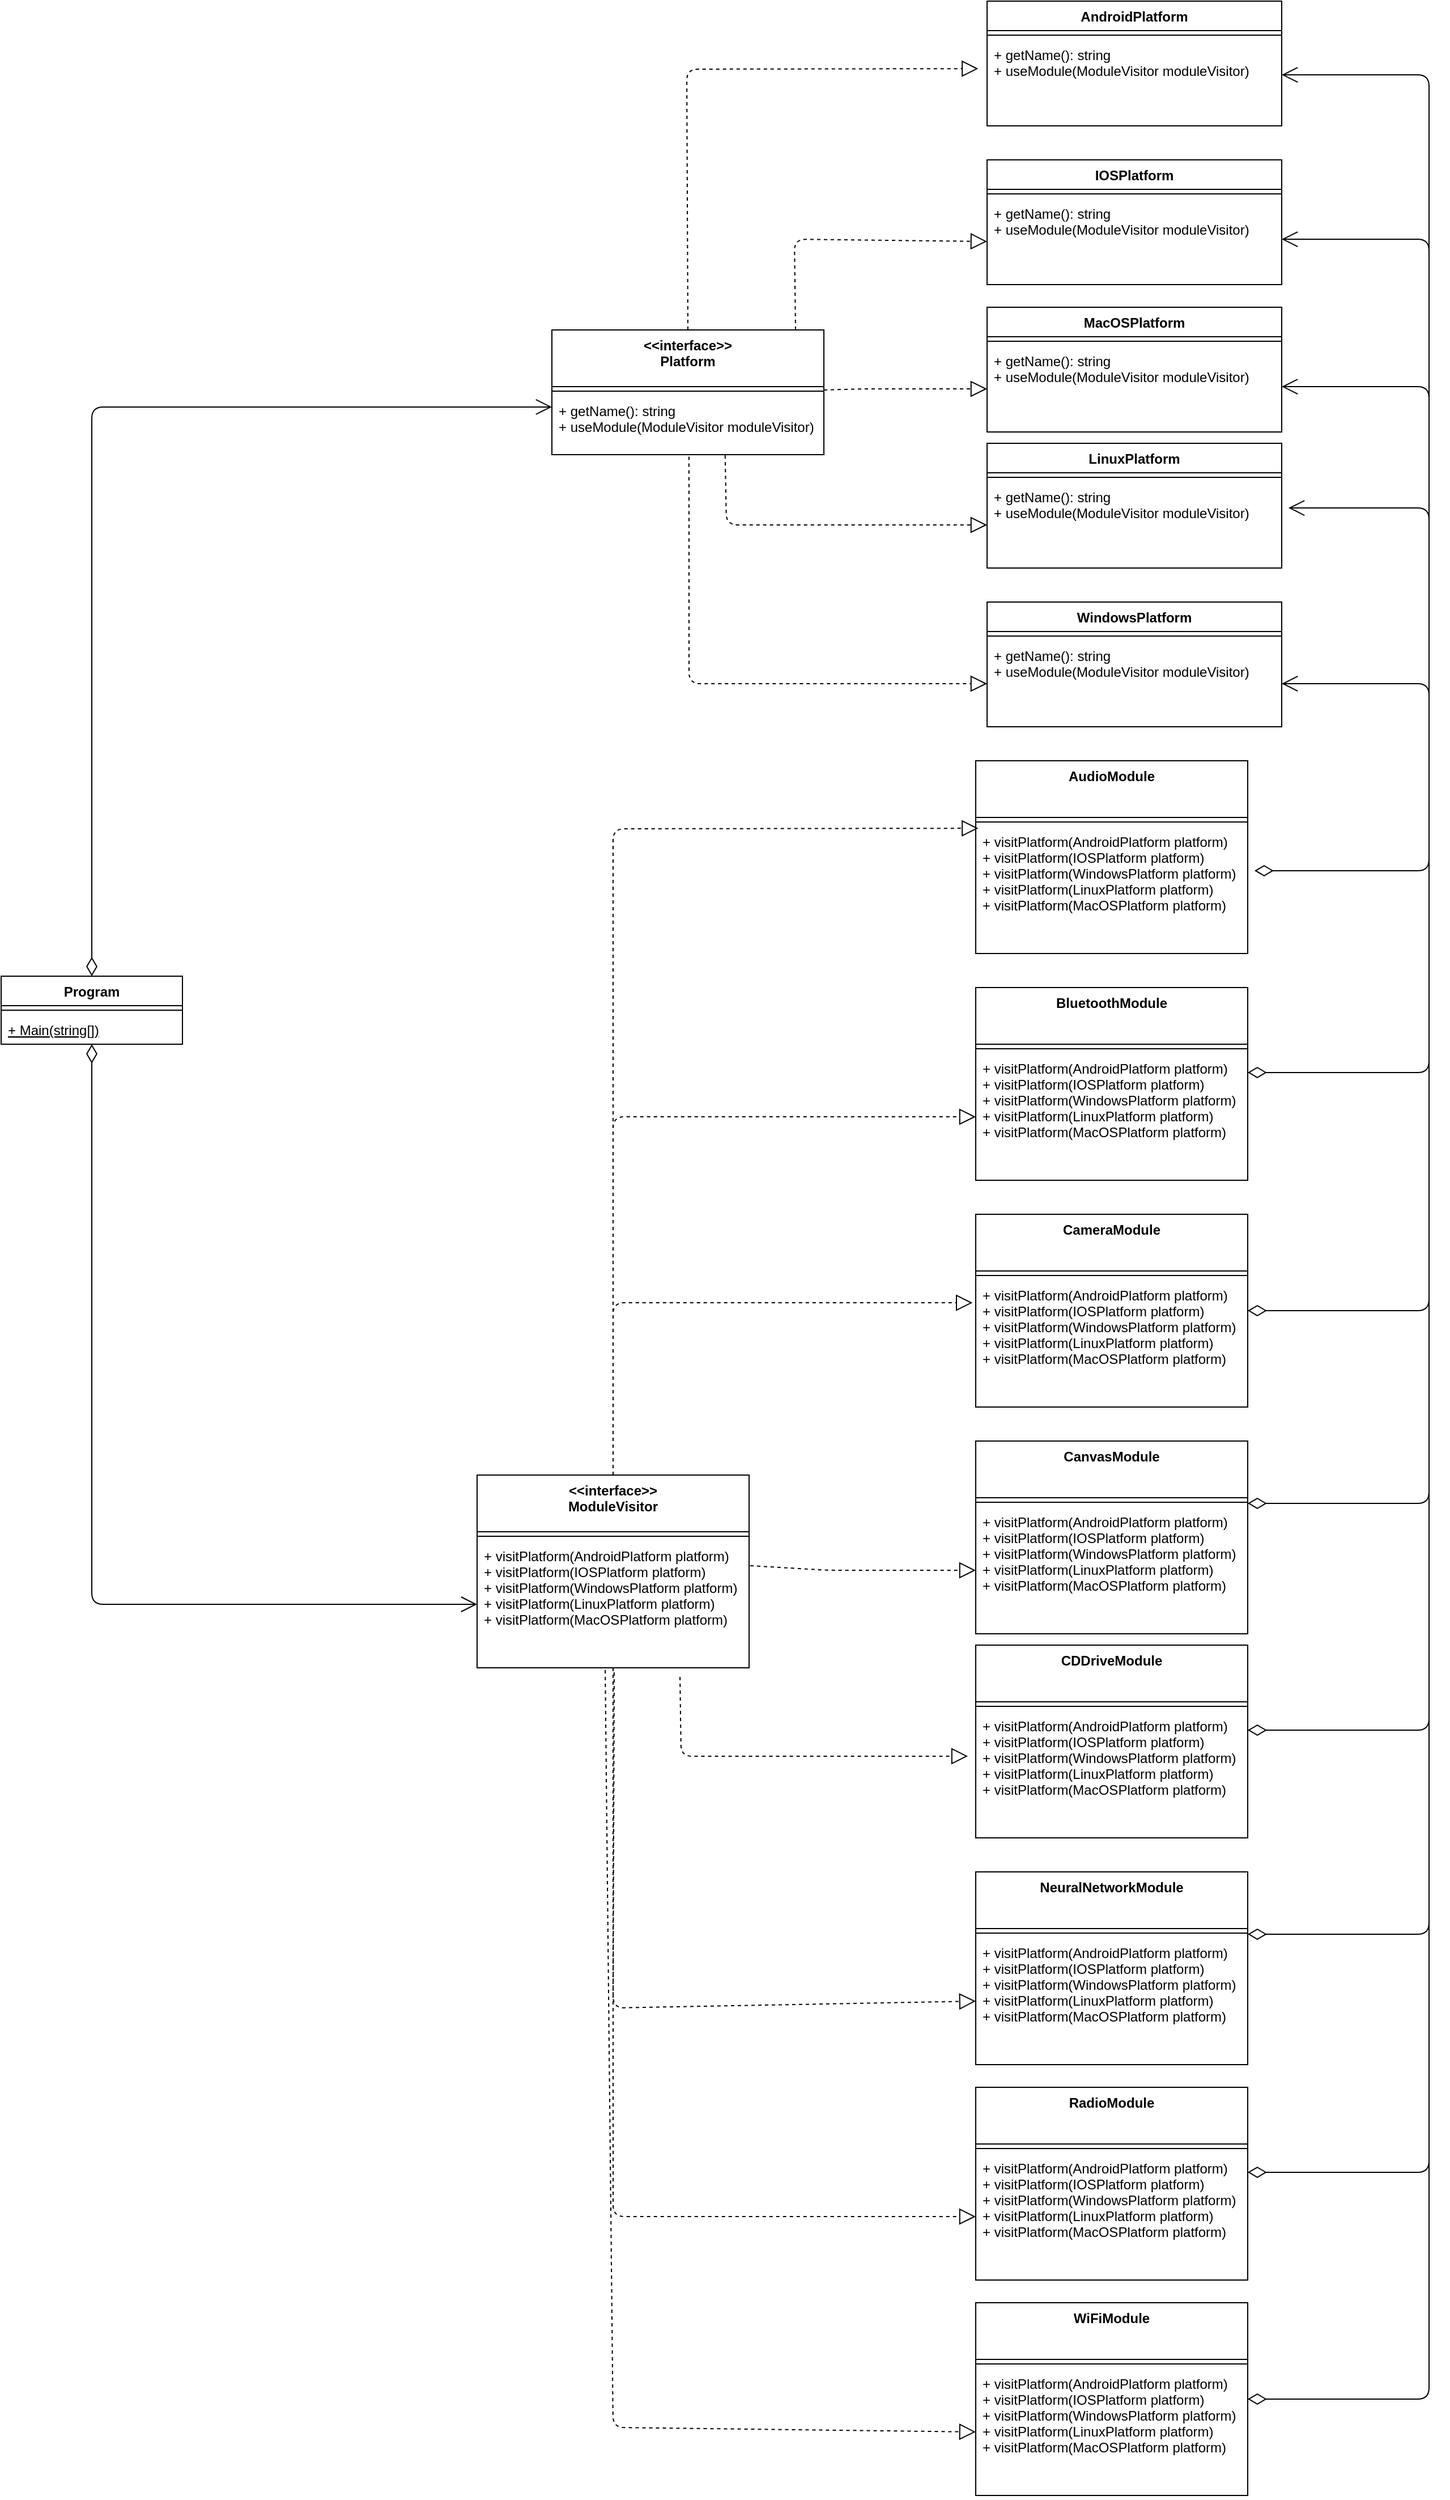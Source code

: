 <mxfile version="13.0.1" type="google"><diagram id="C5RBs43oDa-KdzZeNtuy" name="Page-1"><mxGraphModel dx="3364" dy="1048" grid="1" gridSize="10" guides="1" tooltips="1" connect="1" arrows="1" fold="1" page="1" pageScale="1" pageWidth="827" pageHeight="1169" math="0" shadow="0"><root><mxCell id="WIyWlLk6GJQsqaUBKTNV-0"/><mxCell id="WIyWlLk6GJQsqaUBKTNV-1" parent="WIyWlLk6GJQsqaUBKTNV-0"/><mxCell id="wX7GwM61yNhv0ev5GKaY-2" value="" style="endArrow=block;dashed=1;endFill=0;endSize=12;html=1;exitX=0.5;exitY=0;exitDx=0;exitDy=0;entryX=-0.03;entryY=0.336;entryDx=0;entryDy=0;entryPerimeter=0;" edge="1" parent="WIyWlLk6GJQsqaUBKTNV-1" source="wX7GwM61yNhv0ev5GKaY-3" target="wX7GwM61yNhv0ev5GKaY-8"><mxGeometry width="160" relative="1" as="geometry"><mxPoint x="-260" y="470" as="sourcePoint"/><mxPoint x="-100" y="470" as="targetPoint"/><Array as="points"><mxPoint x="-535" y="90"/></Array></mxGeometry></mxCell><mxCell id="wX7GwM61yNhv0ev5GKaY-3" value="&lt;&lt;interface&gt;&gt;&#10;Platform" style="swimlane;fontStyle=1;align=center;verticalAlign=top;childLayout=stackLayout;horizontal=1;startSize=50;horizontalStack=0;resizeParent=1;resizeParentMax=0;resizeLast=0;collapsible=1;marginBottom=0;" vertex="1" parent="WIyWlLk6GJQsqaUBKTNV-1"><mxGeometry x="-654" y="320" width="240" height="110" as="geometry"/></mxCell><mxCell id="wX7GwM61yNhv0ev5GKaY-4" value="" style="line;strokeWidth=1;fillColor=none;align=left;verticalAlign=middle;spacingTop=-1;spacingLeft=3;spacingRight=3;rotatable=0;labelPosition=right;points=[];portConstraint=eastwest;" vertex="1" parent="wX7GwM61yNhv0ev5GKaY-3"><mxGeometry y="50" width="240" height="8" as="geometry"/></mxCell><mxCell id="wX7GwM61yNhv0ev5GKaY-5" value="+ getName(): string&#10;+ useModule(ModuleVisitor moduleVisitor)" style="text;strokeColor=none;fillColor=none;align=left;verticalAlign=top;spacingLeft=4;spacingRight=4;overflow=hidden;rotatable=0;points=[[0,0.5],[1,0.5]];portConstraint=eastwest;" vertex="1" parent="wX7GwM61yNhv0ev5GKaY-3"><mxGeometry y="58" width="240" height="52" as="geometry"/></mxCell><mxCell id="wX7GwM61yNhv0ev5GKaY-6" value="AndroidPlatform" style="swimlane;fontStyle=1;align=center;verticalAlign=top;childLayout=stackLayout;horizontal=1;startSize=26;horizontalStack=0;resizeParent=1;resizeParentMax=0;resizeLast=0;collapsible=1;marginBottom=0;" vertex="1" parent="WIyWlLk6GJQsqaUBKTNV-1"><mxGeometry x="-270" y="30" width="260" height="110" as="geometry"/></mxCell><mxCell id="wX7GwM61yNhv0ev5GKaY-7" value="" style="line;strokeWidth=1;fillColor=none;align=left;verticalAlign=middle;spacingTop=-1;spacingLeft=3;spacingRight=3;rotatable=0;labelPosition=right;points=[];portConstraint=eastwest;" vertex="1" parent="wX7GwM61yNhv0ev5GKaY-6"><mxGeometry y="26" width="260" height="8" as="geometry"/></mxCell><mxCell id="wX7GwM61yNhv0ev5GKaY-8" value="+ getName(): string&#10;+ useModule(ModuleVisitor moduleVisitor)" style="text;strokeColor=none;fillColor=none;align=left;verticalAlign=top;spacingLeft=4;spacingRight=4;overflow=hidden;rotatable=0;points=[[0,0.5],[1,0.5]];portConstraint=eastwest;" vertex="1" parent="wX7GwM61yNhv0ev5GKaY-6"><mxGeometry y="34" width="260" height="76" as="geometry"/></mxCell><mxCell id="wX7GwM61yNhv0ev5GKaY-15" value="IOSPlatform" style="swimlane;fontStyle=1;align=center;verticalAlign=top;childLayout=stackLayout;horizontal=1;startSize=26;horizontalStack=0;resizeParent=1;resizeParentMax=0;resizeLast=0;collapsible=1;marginBottom=0;" vertex="1" parent="WIyWlLk6GJQsqaUBKTNV-1"><mxGeometry x="-270" y="170" width="260" height="110" as="geometry"/></mxCell><mxCell id="wX7GwM61yNhv0ev5GKaY-16" value="" style="line;strokeWidth=1;fillColor=none;align=left;verticalAlign=middle;spacingTop=-1;spacingLeft=3;spacingRight=3;rotatable=0;labelPosition=right;points=[];portConstraint=eastwest;" vertex="1" parent="wX7GwM61yNhv0ev5GKaY-15"><mxGeometry y="26" width="260" height="8" as="geometry"/></mxCell><mxCell id="wX7GwM61yNhv0ev5GKaY-17" value="+ getName(): string&#10;+ useModule(ModuleVisitor moduleVisitor)" style="text;strokeColor=none;fillColor=none;align=left;verticalAlign=top;spacingLeft=4;spacingRight=4;overflow=hidden;rotatable=0;points=[[0,0.5],[1,0.5]];portConstraint=eastwest;" vertex="1" parent="wX7GwM61yNhv0ev5GKaY-15"><mxGeometry y="34" width="260" height="76" as="geometry"/></mxCell><mxCell id="wX7GwM61yNhv0ev5GKaY-18" value="MacOSPlatform" style="swimlane;fontStyle=1;align=center;verticalAlign=top;childLayout=stackLayout;horizontal=1;startSize=26;horizontalStack=0;resizeParent=1;resizeParentMax=0;resizeLast=0;collapsible=1;marginBottom=0;" vertex="1" parent="WIyWlLk6GJQsqaUBKTNV-1"><mxGeometry x="-270" y="300" width="260" height="110" as="geometry"/></mxCell><mxCell id="wX7GwM61yNhv0ev5GKaY-19" value="" style="line;strokeWidth=1;fillColor=none;align=left;verticalAlign=middle;spacingTop=-1;spacingLeft=3;spacingRight=3;rotatable=0;labelPosition=right;points=[];portConstraint=eastwest;" vertex="1" parent="wX7GwM61yNhv0ev5GKaY-18"><mxGeometry y="26" width="260" height="8" as="geometry"/></mxCell><mxCell id="wX7GwM61yNhv0ev5GKaY-20" value="+ getName(): string&#10;+ useModule(ModuleVisitor moduleVisitor)" style="text;strokeColor=none;fillColor=none;align=left;verticalAlign=top;spacingLeft=4;spacingRight=4;overflow=hidden;rotatable=0;points=[[0,0.5],[1,0.5]];portConstraint=eastwest;" vertex="1" parent="wX7GwM61yNhv0ev5GKaY-18"><mxGeometry y="34" width="260" height="76" as="geometry"/></mxCell><mxCell id="wX7GwM61yNhv0ev5GKaY-21" value="LinuxPlatform" style="swimlane;fontStyle=1;align=center;verticalAlign=top;childLayout=stackLayout;horizontal=1;startSize=26;horizontalStack=0;resizeParent=1;resizeParentMax=0;resizeLast=0;collapsible=1;marginBottom=0;" vertex="1" parent="WIyWlLk6GJQsqaUBKTNV-1"><mxGeometry x="-270" y="420" width="260" height="110" as="geometry"/></mxCell><mxCell id="wX7GwM61yNhv0ev5GKaY-22" value="" style="line;strokeWidth=1;fillColor=none;align=left;verticalAlign=middle;spacingTop=-1;spacingLeft=3;spacingRight=3;rotatable=0;labelPosition=right;points=[];portConstraint=eastwest;" vertex="1" parent="wX7GwM61yNhv0ev5GKaY-21"><mxGeometry y="26" width="260" height="8" as="geometry"/></mxCell><mxCell id="wX7GwM61yNhv0ev5GKaY-23" value="+ getName(): string&#10;+ useModule(ModuleVisitor moduleVisitor)" style="text;strokeColor=none;fillColor=none;align=left;verticalAlign=top;spacingLeft=4;spacingRight=4;overflow=hidden;rotatable=0;points=[[0,0.5],[1,0.5]];portConstraint=eastwest;" vertex="1" parent="wX7GwM61yNhv0ev5GKaY-21"><mxGeometry y="34" width="260" height="76" as="geometry"/></mxCell><mxCell id="wX7GwM61yNhv0ev5GKaY-24" value="WindowsPlatform" style="swimlane;fontStyle=1;align=center;verticalAlign=top;childLayout=stackLayout;horizontal=1;startSize=26;horizontalStack=0;resizeParent=1;resizeParentMax=0;resizeLast=0;collapsible=1;marginBottom=0;" vertex="1" parent="WIyWlLk6GJQsqaUBKTNV-1"><mxGeometry x="-270" y="560" width="260" height="110" as="geometry"/></mxCell><mxCell id="wX7GwM61yNhv0ev5GKaY-25" value="" style="line;strokeWidth=1;fillColor=none;align=left;verticalAlign=middle;spacingTop=-1;spacingLeft=3;spacingRight=3;rotatable=0;labelPosition=right;points=[];portConstraint=eastwest;" vertex="1" parent="wX7GwM61yNhv0ev5GKaY-24"><mxGeometry y="26" width="260" height="8" as="geometry"/></mxCell><mxCell id="wX7GwM61yNhv0ev5GKaY-26" value="+ getName(): string&#10;+ useModule(ModuleVisitor moduleVisitor)" style="text;strokeColor=none;fillColor=none;align=left;verticalAlign=top;spacingLeft=4;spacingRight=4;overflow=hidden;rotatable=0;points=[[0,0.5],[1,0.5]];portConstraint=eastwest;" vertex="1" parent="wX7GwM61yNhv0ev5GKaY-24"><mxGeometry y="34" width="260" height="76" as="geometry"/></mxCell><mxCell id="wX7GwM61yNhv0ev5GKaY-28" value="" style="endArrow=block;dashed=1;endFill=0;endSize=12;html=1;exitX=0.5;exitY=0;exitDx=0;exitDy=0;entryX=0;entryY=0.5;entryDx=0;entryDy=0;" edge="1" parent="WIyWlLk6GJQsqaUBKTNV-1" target="wX7GwM61yNhv0ev5GKaY-17"><mxGeometry width="160" relative="1" as="geometry"><mxPoint x="-439" y="320" as="sourcePoint"/><mxPoint x="-182.8" y="89.536" as="targetPoint"/><Array as="points"><mxPoint x="-440" y="240"/></Array></mxGeometry></mxCell><mxCell id="wX7GwM61yNhv0ev5GKaY-27" value="" style="endArrow=block;dashed=1;endFill=0;endSize=12;html=1;exitX=0.504;exitY=1.034;exitDx=0;exitDy=0;entryX=0;entryY=0.5;entryDx=0;entryDy=0;exitPerimeter=0;" edge="1" parent="WIyWlLk6GJQsqaUBKTNV-1" source="wX7GwM61yNhv0ev5GKaY-5" target="wX7GwM61yNhv0ev5GKaY-26"><mxGeometry width="160" relative="1" as="geometry"><mxPoint x="-519" y="450.46" as="sourcePoint"/><mxPoint x="-262.8" y="219.996" as="targetPoint"/><Array as="points"><mxPoint x="-533" y="632"/></Array></mxGeometry></mxCell><mxCell id="wX7GwM61yNhv0ev5GKaY-29" value="" style="endArrow=block;dashed=1;endFill=0;endSize=12;html=1;exitX=0.637;exitY=1.011;exitDx=0;exitDy=0;entryX=0;entryY=0.5;entryDx=0;entryDy=0;exitPerimeter=0;" edge="1" parent="WIyWlLk6GJQsqaUBKTNV-1" source="wX7GwM61yNhv0ev5GKaY-5" target="wX7GwM61yNhv0ev5GKaY-23"><mxGeometry width="160" relative="1" as="geometry"><mxPoint x="-490.0" y="441.768" as="sourcePoint"/><mxPoint x="-226.96" y="642.0" as="targetPoint"/><Array as="points"><mxPoint x="-500" y="492"/></Array></mxGeometry></mxCell><mxCell id="wX7GwM61yNhv0ev5GKaY-30" value="" style="endArrow=block;dashed=1;endFill=0;endSize=12;html=1;exitX=1;exitY=0.368;exitDx=0;exitDy=0;entryX=0;entryY=0.5;entryDx=0;entryDy=0;exitPerimeter=0;" edge="1" parent="WIyWlLk6GJQsqaUBKTNV-1" source="wX7GwM61yNhv0ev5GKaY-4" target="wX7GwM61yNhv0ev5GKaY-20"><mxGeometry width="160" relative="1" as="geometry"><mxPoint x="-491.12" y="440.572" as="sourcePoint"/><mxPoint x="-260" y="502" as="targetPoint"/><Array as="points"><mxPoint x="-380" y="372"/></Array></mxGeometry></mxCell><mxCell id="wX7GwM61yNhv0ev5GKaY-31" value="" style="endArrow=block;dashed=1;endFill=0;endSize=12;html=1;exitX=0.5;exitY=0;exitDx=0;exitDy=0;entryX=-0.03;entryY=0.336;entryDx=0;entryDy=0;entryPerimeter=0;" edge="1" source="wX7GwM61yNhv0ev5GKaY-32" parent="WIyWlLk6GJQsqaUBKTNV-1"><mxGeometry width="160" relative="1" as="geometry"><mxPoint x="-260" y="1140" as="sourcePoint"/><mxPoint x="-277.8" y="759.536" as="targetPoint"/><Array as="points"><mxPoint x="-600" y="760"/></Array></mxGeometry></mxCell><mxCell id="wX7GwM61yNhv0ev5GKaY-58" value="AudioModule" style="swimlane;fontStyle=1;align=center;verticalAlign=top;childLayout=stackLayout;horizontal=1;startSize=50;horizontalStack=0;resizeParent=1;resizeParentMax=0;resizeLast=0;collapsible=1;marginBottom=0;" vertex="1" parent="WIyWlLk6GJQsqaUBKTNV-1"><mxGeometry x="-280" y="700" width="240" height="170" as="geometry"/></mxCell><mxCell id="wX7GwM61yNhv0ev5GKaY-59" value="" style="line;strokeWidth=1;fillColor=none;align=left;verticalAlign=middle;spacingTop=-1;spacingLeft=3;spacingRight=3;rotatable=0;labelPosition=right;points=[];portConstraint=eastwest;" vertex="1" parent="wX7GwM61yNhv0ev5GKaY-58"><mxGeometry y="50" width="240" height="8" as="geometry"/></mxCell><mxCell id="wX7GwM61yNhv0ev5GKaY-60" value="+ visitPlatform(AndroidPlatform platform)&#10;+ visitPlatform(IOSPlatform platform)&#10;+ visitPlatform(WindowsPlatform platform)&#10;+ visitPlatform(LinuxPlatform platform)&#10;+ visitPlatform(MacOSPlatform platform)" style="text;strokeColor=none;fillColor=none;align=left;verticalAlign=top;spacingLeft=4;spacingRight=4;overflow=hidden;rotatable=0;points=[[0,0.5],[1,0.5]];portConstraint=eastwest;" vertex="1" parent="wX7GwM61yNhv0ev5GKaY-58"><mxGeometry y="58" width="240" height="112" as="geometry"/></mxCell><mxCell id="wX7GwM61yNhv0ev5GKaY-61" value="BluetoothModule" style="swimlane;fontStyle=1;align=center;verticalAlign=top;childLayout=stackLayout;horizontal=1;startSize=50;horizontalStack=0;resizeParent=1;resizeParentMax=0;resizeLast=0;collapsible=1;marginBottom=0;" vertex="1" parent="WIyWlLk6GJQsqaUBKTNV-1"><mxGeometry x="-280" y="900" width="240" height="170" as="geometry"/></mxCell><mxCell id="wX7GwM61yNhv0ev5GKaY-62" value="" style="line;strokeWidth=1;fillColor=none;align=left;verticalAlign=middle;spacingTop=-1;spacingLeft=3;spacingRight=3;rotatable=0;labelPosition=right;points=[];portConstraint=eastwest;" vertex="1" parent="wX7GwM61yNhv0ev5GKaY-61"><mxGeometry y="50" width="240" height="8" as="geometry"/></mxCell><mxCell id="wX7GwM61yNhv0ev5GKaY-63" value="+ visitPlatform(AndroidPlatform platform)&#10;+ visitPlatform(IOSPlatform platform)&#10;+ visitPlatform(WindowsPlatform platform)&#10;+ visitPlatform(LinuxPlatform platform)&#10;+ visitPlatform(MacOSPlatform platform)" style="text;strokeColor=none;fillColor=none;align=left;verticalAlign=top;spacingLeft=4;spacingRight=4;overflow=hidden;rotatable=0;points=[[0,0.5],[1,0.5]];portConstraint=eastwest;" vertex="1" parent="wX7GwM61yNhv0ev5GKaY-61"><mxGeometry y="58" width="240" height="112" as="geometry"/></mxCell><mxCell id="wX7GwM61yNhv0ev5GKaY-55" value="CameraModule" style="swimlane;fontStyle=1;align=center;verticalAlign=top;childLayout=stackLayout;horizontal=1;startSize=50;horizontalStack=0;resizeParent=1;resizeParentMax=0;resizeLast=0;collapsible=1;marginBottom=0;" vertex="1" parent="WIyWlLk6GJQsqaUBKTNV-1"><mxGeometry x="-280" y="1100" width="240" height="170" as="geometry"/></mxCell><mxCell id="wX7GwM61yNhv0ev5GKaY-56" value="" style="line;strokeWidth=1;fillColor=none;align=left;verticalAlign=middle;spacingTop=-1;spacingLeft=3;spacingRight=3;rotatable=0;labelPosition=right;points=[];portConstraint=eastwest;" vertex="1" parent="wX7GwM61yNhv0ev5GKaY-55"><mxGeometry y="50" width="240" height="8" as="geometry"/></mxCell><mxCell id="wX7GwM61yNhv0ev5GKaY-57" value="+ visitPlatform(AndroidPlatform platform)&#10;+ visitPlatform(IOSPlatform platform)&#10;+ visitPlatform(WindowsPlatform platform)&#10;+ visitPlatform(LinuxPlatform platform)&#10;+ visitPlatform(MacOSPlatform platform)" style="text;strokeColor=none;fillColor=none;align=left;verticalAlign=top;spacingLeft=4;spacingRight=4;overflow=hidden;rotatable=0;points=[[0,0.5],[1,0.5]];portConstraint=eastwest;" vertex="1" parent="wX7GwM61yNhv0ev5GKaY-55"><mxGeometry y="58" width="240" height="112" as="geometry"/></mxCell><mxCell id="wX7GwM61yNhv0ev5GKaY-64" value="CanvasModule" style="swimlane;fontStyle=1;align=center;verticalAlign=top;childLayout=stackLayout;horizontal=1;startSize=50;horizontalStack=0;resizeParent=1;resizeParentMax=0;resizeLast=0;collapsible=1;marginBottom=0;" vertex="1" parent="WIyWlLk6GJQsqaUBKTNV-1"><mxGeometry x="-280" y="1300" width="240" height="170" as="geometry"/></mxCell><mxCell id="wX7GwM61yNhv0ev5GKaY-65" value="" style="line;strokeWidth=1;fillColor=none;align=left;verticalAlign=middle;spacingTop=-1;spacingLeft=3;spacingRight=3;rotatable=0;labelPosition=right;points=[];portConstraint=eastwest;" vertex="1" parent="wX7GwM61yNhv0ev5GKaY-64"><mxGeometry y="50" width="240" height="8" as="geometry"/></mxCell><mxCell id="wX7GwM61yNhv0ev5GKaY-66" value="+ visitPlatform(AndroidPlatform platform)&#10;+ visitPlatform(IOSPlatform platform)&#10;+ visitPlatform(WindowsPlatform platform)&#10;+ visitPlatform(LinuxPlatform platform)&#10;+ visitPlatform(MacOSPlatform platform)" style="text;strokeColor=none;fillColor=none;align=left;verticalAlign=top;spacingLeft=4;spacingRight=4;overflow=hidden;rotatable=0;points=[[0,0.5],[1,0.5]];portConstraint=eastwest;" vertex="1" parent="wX7GwM61yNhv0ev5GKaY-64"><mxGeometry y="58" width="240" height="112" as="geometry"/></mxCell><mxCell id="wX7GwM61yNhv0ev5GKaY-67" value="CDDriveModule" style="swimlane;fontStyle=1;align=center;verticalAlign=top;childLayout=stackLayout;horizontal=1;startSize=50;horizontalStack=0;resizeParent=1;resizeParentMax=0;resizeLast=0;collapsible=1;marginBottom=0;" vertex="1" parent="WIyWlLk6GJQsqaUBKTNV-1"><mxGeometry x="-280" y="1480" width="240" height="170" as="geometry"/></mxCell><mxCell id="wX7GwM61yNhv0ev5GKaY-68" value="" style="line;strokeWidth=1;fillColor=none;align=left;verticalAlign=middle;spacingTop=-1;spacingLeft=3;spacingRight=3;rotatable=0;labelPosition=right;points=[];portConstraint=eastwest;" vertex="1" parent="wX7GwM61yNhv0ev5GKaY-67"><mxGeometry y="50" width="240" height="8" as="geometry"/></mxCell><mxCell id="wX7GwM61yNhv0ev5GKaY-69" value="+ visitPlatform(AndroidPlatform platform)&#10;+ visitPlatform(IOSPlatform platform)&#10;+ visitPlatform(WindowsPlatform platform)&#10;+ visitPlatform(LinuxPlatform platform)&#10;+ visitPlatform(MacOSPlatform platform)" style="text;strokeColor=none;fillColor=none;align=left;verticalAlign=top;spacingLeft=4;spacingRight=4;overflow=hidden;rotatable=0;points=[[0,0.5],[1,0.5]];portConstraint=eastwest;" vertex="1" parent="wX7GwM61yNhv0ev5GKaY-67"><mxGeometry y="58" width="240" height="112" as="geometry"/></mxCell><mxCell id="wX7GwM61yNhv0ev5GKaY-70" value="NeuralNetworkModule" style="swimlane;fontStyle=1;align=center;verticalAlign=top;childLayout=stackLayout;horizontal=1;startSize=50;horizontalStack=0;resizeParent=1;resizeParentMax=0;resizeLast=0;collapsible=1;marginBottom=0;" vertex="1" parent="WIyWlLk6GJQsqaUBKTNV-1"><mxGeometry x="-280" y="1680" width="240" height="170" as="geometry"/></mxCell><mxCell id="wX7GwM61yNhv0ev5GKaY-71" value="" style="line;strokeWidth=1;fillColor=none;align=left;verticalAlign=middle;spacingTop=-1;spacingLeft=3;spacingRight=3;rotatable=0;labelPosition=right;points=[];portConstraint=eastwest;" vertex="1" parent="wX7GwM61yNhv0ev5GKaY-70"><mxGeometry y="50" width="240" height="8" as="geometry"/></mxCell><mxCell id="wX7GwM61yNhv0ev5GKaY-72" value="+ visitPlatform(AndroidPlatform platform)&#10;+ visitPlatform(IOSPlatform platform)&#10;+ visitPlatform(WindowsPlatform platform)&#10;+ visitPlatform(LinuxPlatform platform)&#10;+ visitPlatform(MacOSPlatform platform)" style="text;strokeColor=none;fillColor=none;align=left;verticalAlign=top;spacingLeft=4;spacingRight=4;overflow=hidden;rotatable=0;points=[[0,0.5],[1,0.5]];portConstraint=eastwest;" vertex="1" parent="wX7GwM61yNhv0ev5GKaY-70"><mxGeometry y="58" width="240" height="112" as="geometry"/></mxCell><mxCell id="wX7GwM61yNhv0ev5GKaY-73" value="RadioModule" style="swimlane;fontStyle=1;align=center;verticalAlign=top;childLayout=stackLayout;horizontal=1;startSize=50;horizontalStack=0;resizeParent=1;resizeParentMax=0;resizeLast=0;collapsible=1;marginBottom=0;" vertex="1" parent="WIyWlLk6GJQsqaUBKTNV-1"><mxGeometry x="-280" y="1870" width="240" height="170" as="geometry"/></mxCell><mxCell id="wX7GwM61yNhv0ev5GKaY-74" value="" style="line;strokeWidth=1;fillColor=none;align=left;verticalAlign=middle;spacingTop=-1;spacingLeft=3;spacingRight=3;rotatable=0;labelPosition=right;points=[];portConstraint=eastwest;" vertex="1" parent="wX7GwM61yNhv0ev5GKaY-73"><mxGeometry y="50" width="240" height="8" as="geometry"/></mxCell><mxCell id="wX7GwM61yNhv0ev5GKaY-75" value="+ visitPlatform(AndroidPlatform platform)&#10;+ visitPlatform(IOSPlatform platform)&#10;+ visitPlatform(WindowsPlatform platform)&#10;+ visitPlatform(LinuxPlatform platform)&#10;+ visitPlatform(MacOSPlatform platform)" style="text;strokeColor=none;fillColor=none;align=left;verticalAlign=top;spacingLeft=4;spacingRight=4;overflow=hidden;rotatable=0;points=[[0,0.5],[1,0.5]];portConstraint=eastwest;" vertex="1" parent="wX7GwM61yNhv0ev5GKaY-73"><mxGeometry y="58" width="240" height="112" as="geometry"/></mxCell><mxCell id="wX7GwM61yNhv0ev5GKaY-76" value="WiFiModule" style="swimlane;fontStyle=1;align=center;verticalAlign=top;childLayout=stackLayout;horizontal=1;startSize=50;horizontalStack=0;resizeParent=1;resizeParentMax=0;resizeLast=0;collapsible=1;marginBottom=0;" vertex="1" parent="WIyWlLk6GJQsqaUBKTNV-1"><mxGeometry x="-280" y="2060" width="240" height="170" as="geometry"/></mxCell><mxCell id="wX7GwM61yNhv0ev5GKaY-77" value="" style="line;strokeWidth=1;fillColor=none;align=left;verticalAlign=middle;spacingTop=-1;spacingLeft=3;spacingRight=3;rotatable=0;labelPosition=right;points=[];portConstraint=eastwest;" vertex="1" parent="wX7GwM61yNhv0ev5GKaY-76"><mxGeometry y="50" width="240" height="8" as="geometry"/></mxCell><mxCell id="wX7GwM61yNhv0ev5GKaY-78" value="+ visitPlatform(AndroidPlatform platform)&#10;+ visitPlatform(IOSPlatform platform)&#10;+ visitPlatform(WindowsPlatform platform)&#10;+ visitPlatform(LinuxPlatform platform)&#10;+ visitPlatform(MacOSPlatform platform)" style="text;strokeColor=none;fillColor=none;align=left;verticalAlign=top;spacingLeft=4;spacingRight=4;overflow=hidden;rotatable=0;points=[[0,0.5],[1,0.5]];portConstraint=eastwest;" vertex="1" parent="wX7GwM61yNhv0ev5GKaY-76"><mxGeometry y="58" width="240" height="112" as="geometry"/></mxCell><mxCell id="wX7GwM61yNhv0ev5GKaY-32" value="&lt;&lt;interface&gt;&gt;&#10;ModuleVisitor" style="swimlane;fontStyle=1;align=center;verticalAlign=top;childLayout=stackLayout;horizontal=1;startSize=50;horizontalStack=0;resizeParent=1;resizeParentMax=0;resizeLast=0;collapsible=1;marginBottom=0;" vertex="1" parent="WIyWlLk6GJQsqaUBKTNV-1"><mxGeometry x="-720" y="1330" width="240" height="170" as="geometry"/></mxCell><mxCell id="wX7GwM61yNhv0ev5GKaY-33" value="" style="line;strokeWidth=1;fillColor=none;align=left;verticalAlign=middle;spacingTop=-1;spacingLeft=3;spacingRight=3;rotatable=0;labelPosition=right;points=[];portConstraint=eastwest;" vertex="1" parent="wX7GwM61yNhv0ev5GKaY-32"><mxGeometry y="50" width="240" height="8" as="geometry"/></mxCell><mxCell id="wX7GwM61yNhv0ev5GKaY-34" value="+ visitPlatform(AndroidPlatform platform)&#10;+ visitPlatform(IOSPlatform platform)&#10;+ visitPlatform(WindowsPlatform platform)&#10;+ visitPlatform(LinuxPlatform platform)&#10;+ visitPlatform(MacOSPlatform platform)" style="text;strokeColor=none;fillColor=none;align=left;verticalAlign=top;spacingLeft=4;spacingRight=4;overflow=hidden;rotatable=0;points=[[0,0.5],[1,0.5]];portConstraint=eastwest;" vertex="1" parent="wX7GwM61yNhv0ev5GKaY-32"><mxGeometry y="58" width="240" height="112" as="geometry"/></mxCell><mxCell id="wX7GwM61yNhv0ev5GKaY-83" value="" style="endArrow=block;dashed=1;endFill=0;endSize=12;html=1;exitX=0.5;exitY=0;exitDx=0;exitDy=0;" edge="1" parent="WIyWlLk6GJQsqaUBKTNV-1" source="wX7GwM61yNhv0ev5GKaY-32" target="wX7GwM61yNhv0ev5GKaY-63"><mxGeometry width="160" relative="1" as="geometry"><mxPoint x="-600" y="1330" as="sourcePoint"/><mxPoint x="-277.8" y="759.536" as="targetPoint"/><Array as="points"><mxPoint x="-600" y="1014"/></Array></mxGeometry></mxCell><mxCell id="wX7GwM61yNhv0ev5GKaY-84" value="" style="endArrow=block;dashed=1;endFill=0;endSize=12;html=1;exitX=0.5;exitY=0;exitDx=0;exitDy=0;entryX=-0.012;entryY=0.179;entryDx=0;entryDy=0;entryPerimeter=0;" edge="1" parent="WIyWlLk6GJQsqaUBKTNV-1" source="wX7GwM61yNhv0ev5GKaY-32" target="wX7GwM61yNhv0ev5GKaY-57"><mxGeometry width="160" relative="1" as="geometry"><mxPoint x="-600" y="1330" as="sourcePoint"/><mxPoint x="-277.8" y="759.536" as="targetPoint"/><Array as="points"><mxPoint x="-600" y="1178"/></Array></mxGeometry></mxCell><mxCell id="wX7GwM61yNhv0ev5GKaY-85" value="" style="endArrow=block;dashed=1;endFill=0;endSize=12;html=1;exitX=1.004;exitY=0.196;exitDx=0;exitDy=0;entryX=0;entryY=0.5;entryDx=0;entryDy=0;exitPerimeter=0;" edge="1" parent="WIyWlLk6GJQsqaUBKTNV-1" source="wX7GwM61yNhv0ev5GKaY-34" target="wX7GwM61yNhv0ev5GKaY-66"><mxGeometry width="160" relative="1" as="geometry"><mxPoint x="-600" y="1330" as="sourcePoint"/><mxPoint x="-277.8" y="759.536" as="targetPoint"/><Array as="points"><mxPoint x="-410" y="1414"/></Array></mxGeometry></mxCell><mxCell id="wX7GwM61yNhv0ev5GKaY-86" value="" style="endArrow=block;dashed=1;endFill=0;endSize=12;html=1;exitX=0.746;exitY=1.071;exitDx=0;exitDy=0;entryX=-0.029;entryY=0.357;entryDx=0;entryDy=0;exitPerimeter=0;entryPerimeter=0;" edge="1" parent="WIyWlLk6GJQsqaUBKTNV-1" source="wX7GwM61yNhv0ev5GKaY-34" target="wX7GwM61yNhv0ev5GKaY-69"><mxGeometry width="160" relative="1" as="geometry"><mxPoint x="-600" y="1330" as="sourcePoint"/><mxPoint x="-277.8" y="759.536" as="targetPoint"/><Array as="points"><mxPoint x="-540" y="1578"/></Array></mxGeometry></mxCell><mxCell id="wX7GwM61yNhv0ev5GKaY-87" value="" style="endArrow=block;dashed=1;endFill=0;endSize=12;html=1;exitX=0.504;exitY=1.036;exitDx=0;exitDy=0;entryX=0;entryY=0.5;entryDx=0;entryDy=0;exitPerimeter=0;" edge="1" parent="WIyWlLk6GJQsqaUBKTNV-1" source="wX7GwM61yNhv0ev5GKaY-34" target="wX7GwM61yNhv0ev5GKaY-72"><mxGeometry width="160" relative="1" as="geometry"><mxPoint x="-600" y="1330" as="sourcePoint"/><mxPoint x="-277.8" y="759.536" as="targetPoint"/><Array as="points"><mxPoint x="-600" y="1800"/></Array></mxGeometry></mxCell><mxCell id="wX7GwM61yNhv0ev5GKaY-88" value="" style="endArrow=block;dashed=1;endFill=0;endSize=12;html=1;entryX=0;entryY=0.5;entryDx=0;entryDy=0;" edge="1" parent="WIyWlLk6GJQsqaUBKTNV-1" target="wX7GwM61yNhv0ev5GKaY-75"><mxGeometry width="160" relative="1" as="geometry"><mxPoint x="-600" y="1500" as="sourcePoint"/><mxPoint x="-277.8" y="759.536" as="targetPoint"/><Array as="points"><mxPoint x="-600" y="1984"/></Array></mxGeometry></mxCell><mxCell id="wX7GwM61yNhv0ev5GKaY-89" value="" style="endArrow=block;dashed=1;endFill=0;endSize=12;html=1;exitX=0.471;exitY=1.018;exitDx=0;exitDy=0;entryX=0;entryY=0.5;entryDx=0;entryDy=0;exitPerimeter=0;" edge="1" parent="WIyWlLk6GJQsqaUBKTNV-1" source="wX7GwM61yNhv0ev5GKaY-34" target="wX7GwM61yNhv0ev5GKaY-78"><mxGeometry width="160" relative="1" as="geometry"><mxPoint x="-600" y="1330" as="sourcePoint"/><mxPoint x="-277.8" y="759.536" as="targetPoint"/><Array as="points"><mxPoint x="-600" y="2170"/></Array></mxGeometry></mxCell><mxCell id="wX7GwM61yNhv0ev5GKaY-93" value="Program" style="swimlane;fontStyle=1;align=center;verticalAlign=top;childLayout=stackLayout;horizontal=1;startSize=26;horizontalStack=0;resizeParent=1;resizeParentMax=0;resizeLast=0;collapsible=1;marginBottom=0;" vertex="1" parent="WIyWlLk6GJQsqaUBKTNV-1"><mxGeometry x="-1140" y="890" width="160" height="60" as="geometry"/></mxCell><mxCell id="wX7GwM61yNhv0ev5GKaY-94" value="" style="line;strokeWidth=1;fillColor=none;align=left;verticalAlign=middle;spacingTop=-1;spacingLeft=3;spacingRight=3;rotatable=0;labelPosition=right;points=[];portConstraint=eastwest;" vertex="1" parent="wX7GwM61yNhv0ev5GKaY-93"><mxGeometry y="26" width="160" height="8" as="geometry"/></mxCell><mxCell id="wX7GwM61yNhv0ev5GKaY-95" value="+ Main(string[])" style="text;strokeColor=none;fillColor=none;align=left;verticalAlign=top;spacingLeft=4;spacingRight=4;overflow=hidden;rotatable=0;points=[[0,0.5],[1,0.5]];portConstraint=eastwest;fontStyle=4" vertex="1" parent="wX7GwM61yNhv0ev5GKaY-93"><mxGeometry y="34" width="160" height="26" as="geometry"/></mxCell><mxCell id="wX7GwM61yNhv0ev5GKaY-96" value="" style="endArrow=open;html=1;endSize=12;startArrow=diamondThin;startSize=14;startFill=0;edgeStyle=orthogonalEdgeStyle;align=left;verticalAlign=bottom;entryX=0;entryY=0.5;entryDx=0;entryDy=0;exitX=0.5;exitY=1;exitDx=0;exitDy=0;exitPerimeter=0;" edge="1" parent="WIyWlLk6GJQsqaUBKTNV-1" source="wX7GwM61yNhv0ev5GKaY-95" target="wX7GwM61yNhv0ev5GKaY-34"><mxGeometry x="-1" y="3" relative="1" as="geometry"><mxPoint x="-1060" y="960" as="sourcePoint"/><mxPoint x="-660" y="392" as="targetPoint"/><Array as="points"><mxPoint x="-1060" y="1444"/></Array></mxGeometry></mxCell><mxCell id="wX7GwM61yNhv0ev5GKaY-97" value="" style="endArrow=open;html=1;endSize=12;startArrow=diamondThin;startSize=14;startFill=0;edgeStyle=orthogonalEdgeStyle;align=left;verticalAlign=bottom;entryX=0;entryY=0.192;entryDx=0;entryDy=0;exitX=0.5;exitY=0;exitDx=0;exitDy=0;entryPerimeter=0;" edge="1" parent="WIyWlLk6GJQsqaUBKTNV-1" source="wX7GwM61yNhv0ev5GKaY-93" target="wX7GwM61yNhv0ev5GKaY-5"><mxGeometry x="-1" y="3" relative="1" as="geometry"><mxPoint x="-1050" y="960" as="sourcePoint"/><mxPoint x="-710" y="1454" as="targetPoint"/><Array as="points"><mxPoint x="-1060" y="388"/></Array></mxGeometry></mxCell><mxCell id="wX7GwM61yNhv0ev5GKaY-99" value="" style="endArrow=open;html=1;endSize=12;startArrow=diamondThin;startSize=14;startFill=0;edgeStyle=orthogonalEdgeStyle;align=left;verticalAlign=bottom;exitX=1.025;exitY=0.348;exitDx=0;exitDy=0;exitPerimeter=0;" edge="1" parent="WIyWlLk6GJQsqaUBKTNV-1" source="wX7GwM61yNhv0ev5GKaY-60" target="wX7GwM61yNhv0ev5GKaY-26"><mxGeometry x="-1" y="3" relative="1" as="geometry"><mxPoint x="120" y="480" as="sourcePoint"/><mxPoint x="460" y="974" as="targetPoint"/><Array as="points"><mxPoint x="120" y="797"/><mxPoint x="120" y="632"/></Array></mxGeometry></mxCell><mxCell id="wX7GwM61yNhv0ev5GKaY-100" value="" style="endArrow=open;html=1;endSize=12;startArrow=none;startSize=14;startFill=0;edgeStyle=orthogonalEdgeStyle;align=left;verticalAlign=bottom;entryX=1.023;entryY=0.303;entryDx=0;entryDy=0;entryPerimeter=0;" edge="1" parent="WIyWlLk6GJQsqaUBKTNV-1" target="wX7GwM61yNhv0ev5GKaY-23"><mxGeometry x="-1" y="3" relative="1" as="geometry"><mxPoint x="120" y="750" as="sourcePoint"/><mxPoint x="134" y="440" as="targetPoint"/><Array as="points"><mxPoint x="120" y="477"/></Array></mxGeometry></mxCell><mxCell id="wX7GwM61yNhv0ev5GKaY-101" value="" style="endArrow=open;html=1;endSize=12;startArrow=none;startSize=14;startFill=0;edgeStyle=orthogonalEdgeStyle;align=left;verticalAlign=bottom;entryX=1.023;entryY=0.303;entryDx=0;entryDy=0;entryPerimeter=0;" edge="1" parent="WIyWlLk6GJQsqaUBKTNV-1"><mxGeometry x="-1" y="3" relative="1" as="geometry"><mxPoint x="120" y="630" as="sourcePoint"/><mxPoint x="-10.0" y="370.028" as="targetPoint"/><Array as="points"><mxPoint x="120" y="370"/></Array></mxGeometry></mxCell><mxCell id="wX7GwM61yNhv0ev5GKaY-102" value="" style="endArrow=open;html=1;endSize=12;startArrow=none;startSize=14;startFill=0;edgeStyle=orthogonalEdgeStyle;align=left;verticalAlign=bottom;entryX=1.023;entryY=0.303;entryDx=0;entryDy=0;entryPerimeter=0;" edge="1" parent="WIyWlLk6GJQsqaUBKTNV-1"><mxGeometry x="-1" y="3" relative="1" as="geometry"><mxPoint x="120.0" y="500" as="sourcePoint"/><mxPoint x="-10" y="240.028" as="targetPoint"/><Array as="points"><mxPoint x="120" y="240"/></Array></mxGeometry></mxCell><mxCell id="wX7GwM61yNhv0ev5GKaY-103" value="" style="endArrow=open;html=1;endSize=12;startArrow=none;startSize=14;startFill=0;edgeStyle=orthogonalEdgeStyle;align=left;verticalAlign=bottom;entryX=1.023;entryY=0.303;entryDx=0;entryDy=0;entryPerimeter=0;" edge="1" parent="WIyWlLk6GJQsqaUBKTNV-1"><mxGeometry x="-1" y="3" relative="1" as="geometry"><mxPoint x="120.0" y="355" as="sourcePoint"/><mxPoint x="-10" y="95.028" as="targetPoint"/><Array as="points"><mxPoint x="120" y="95"/></Array></mxGeometry></mxCell><mxCell id="wX7GwM61yNhv0ev5GKaY-104" value="" style="endArrow=none;html=1;endSize=12;startArrow=diamondThin;startSize=14;startFill=0;edgeStyle=orthogonalEdgeStyle;align=left;verticalAlign=bottom;exitX=1.025;exitY=0.348;exitDx=0;exitDy=0;exitPerimeter=0;endFill=0;" edge="1" parent="WIyWlLk6GJQsqaUBKTNV-1"><mxGeometry x="-1" y="3" relative="1" as="geometry"><mxPoint x="-40.0" y="974.976" as="sourcePoint"/><mxPoint x="120" y="750" as="targetPoint"/><Array as="points"><mxPoint x="120" y="975"/></Array></mxGeometry></mxCell><mxCell id="wX7GwM61yNhv0ev5GKaY-105" value="" style="endArrow=none;html=1;endSize=12;startArrow=diamondThin;startSize=14;startFill=0;edgeStyle=orthogonalEdgeStyle;align=left;verticalAlign=bottom;exitX=1.025;exitY=0.348;exitDx=0;exitDy=0;exitPerimeter=0;endFill=0;" edge="1" parent="WIyWlLk6GJQsqaUBKTNV-1"><mxGeometry x="-1" y="3" relative="1" as="geometry"><mxPoint x="-40.0" y="1184.976" as="sourcePoint"/><mxPoint x="120.0" y="960" as="targetPoint"/><Array as="points"><mxPoint x="120" y="1185"/></Array></mxGeometry></mxCell><mxCell id="wX7GwM61yNhv0ev5GKaY-106" value="" style="endArrow=none;html=1;endSize=12;startArrow=diamondThin;startSize=14;startFill=0;edgeStyle=orthogonalEdgeStyle;align=left;verticalAlign=bottom;exitX=1.025;exitY=0.348;exitDx=0;exitDy=0;exitPerimeter=0;endFill=0;" edge="1" parent="WIyWlLk6GJQsqaUBKTNV-1"><mxGeometry x="-1" y="3" relative="1" as="geometry"><mxPoint x="-40.0" y="1354.976" as="sourcePoint"/><mxPoint x="120.0" y="1130" as="targetPoint"/><Array as="points"><mxPoint x="120" y="1355"/></Array></mxGeometry></mxCell><mxCell id="wX7GwM61yNhv0ev5GKaY-107" value="" style="endArrow=none;html=1;endSize=12;startArrow=diamondThin;startSize=14;startFill=0;edgeStyle=orthogonalEdgeStyle;align=left;verticalAlign=bottom;exitX=1.025;exitY=0.348;exitDx=0;exitDy=0;exitPerimeter=0;endFill=0;" edge="1" parent="WIyWlLk6GJQsqaUBKTNV-1"><mxGeometry x="-1" y="3" relative="1" as="geometry"><mxPoint x="-40.0" y="1554.976" as="sourcePoint"/><mxPoint x="120.0" y="1330" as="targetPoint"/><Array as="points"><mxPoint x="120" y="1555"/></Array></mxGeometry></mxCell><mxCell id="wX7GwM61yNhv0ev5GKaY-108" value="" style="endArrow=none;html=1;endSize=12;startArrow=diamondThin;startSize=14;startFill=0;edgeStyle=orthogonalEdgeStyle;align=left;verticalAlign=bottom;exitX=1.025;exitY=0.348;exitDx=0;exitDy=0;exitPerimeter=0;endFill=0;" edge="1" parent="WIyWlLk6GJQsqaUBKTNV-1"><mxGeometry x="-1" y="3" relative="1" as="geometry"><mxPoint x="-40.0" y="1734.976" as="sourcePoint"/><mxPoint x="120.0" y="1510" as="targetPoint"/><Array as="points"><mxPoint x="120" y="1735"/></Array></mxGeometry></mxCell><mxCell id="wX7GwM61yNhv0ev5GKaY-109" value="" style="endArrow=none;html=1;endSize=12;startArrow=diamondThin;startSize=14;startFill=0;edgeStyle=orthogonalEdgeStyle;align=left;verticalAlign=bottom;exitX=1.025;exitY=0.348;exitDx=0;exitDy=0;exitPerimeter=0;endFill=0;" edge="1" parent="WIyWlLk6GJQsqaUBKTNV-1"><mxGeometry x="-1" y="3" relative="1" as="geometry"><mxPoint x="-40.0" y="1944.976" as="sourcePoint"/><mxPoint x="120.0" y="1720" as="targetPoint"/><Array as="points"><mxPoint x="120" y="1945"/></Array></mxGeometry></mxCell><mxCell id="wX7GwM61yNhv0ev5GKaY-110" value="" style="endArrow=none;html=1;endSize=12;startArrow=diamondThin;startSize=14;startFill=0;edgeStyle=orthogonalEdgeStyle;align=left;verticalAlign=bottom;exitX=1.025;exitY=0.348;exitDx=0;exitDy=0;exitPerimeter=0;endFill=0;" edge="1" parent="WIyWlLk6GJQsqaUBKTNV-1"><mxGeometry x="-1" y="3" relative="1" as="geometry"><mxPoint x="-40.0" y="2144.976" as="sourcePoint"/><mxPoint x="120.0" y="1920" as="targetPoint"/><Array as="points"><mxPoint x="120" y="2145"/></Array></mxGeometry></mxCell></root></mxGraphModel></diagram></mxfile>